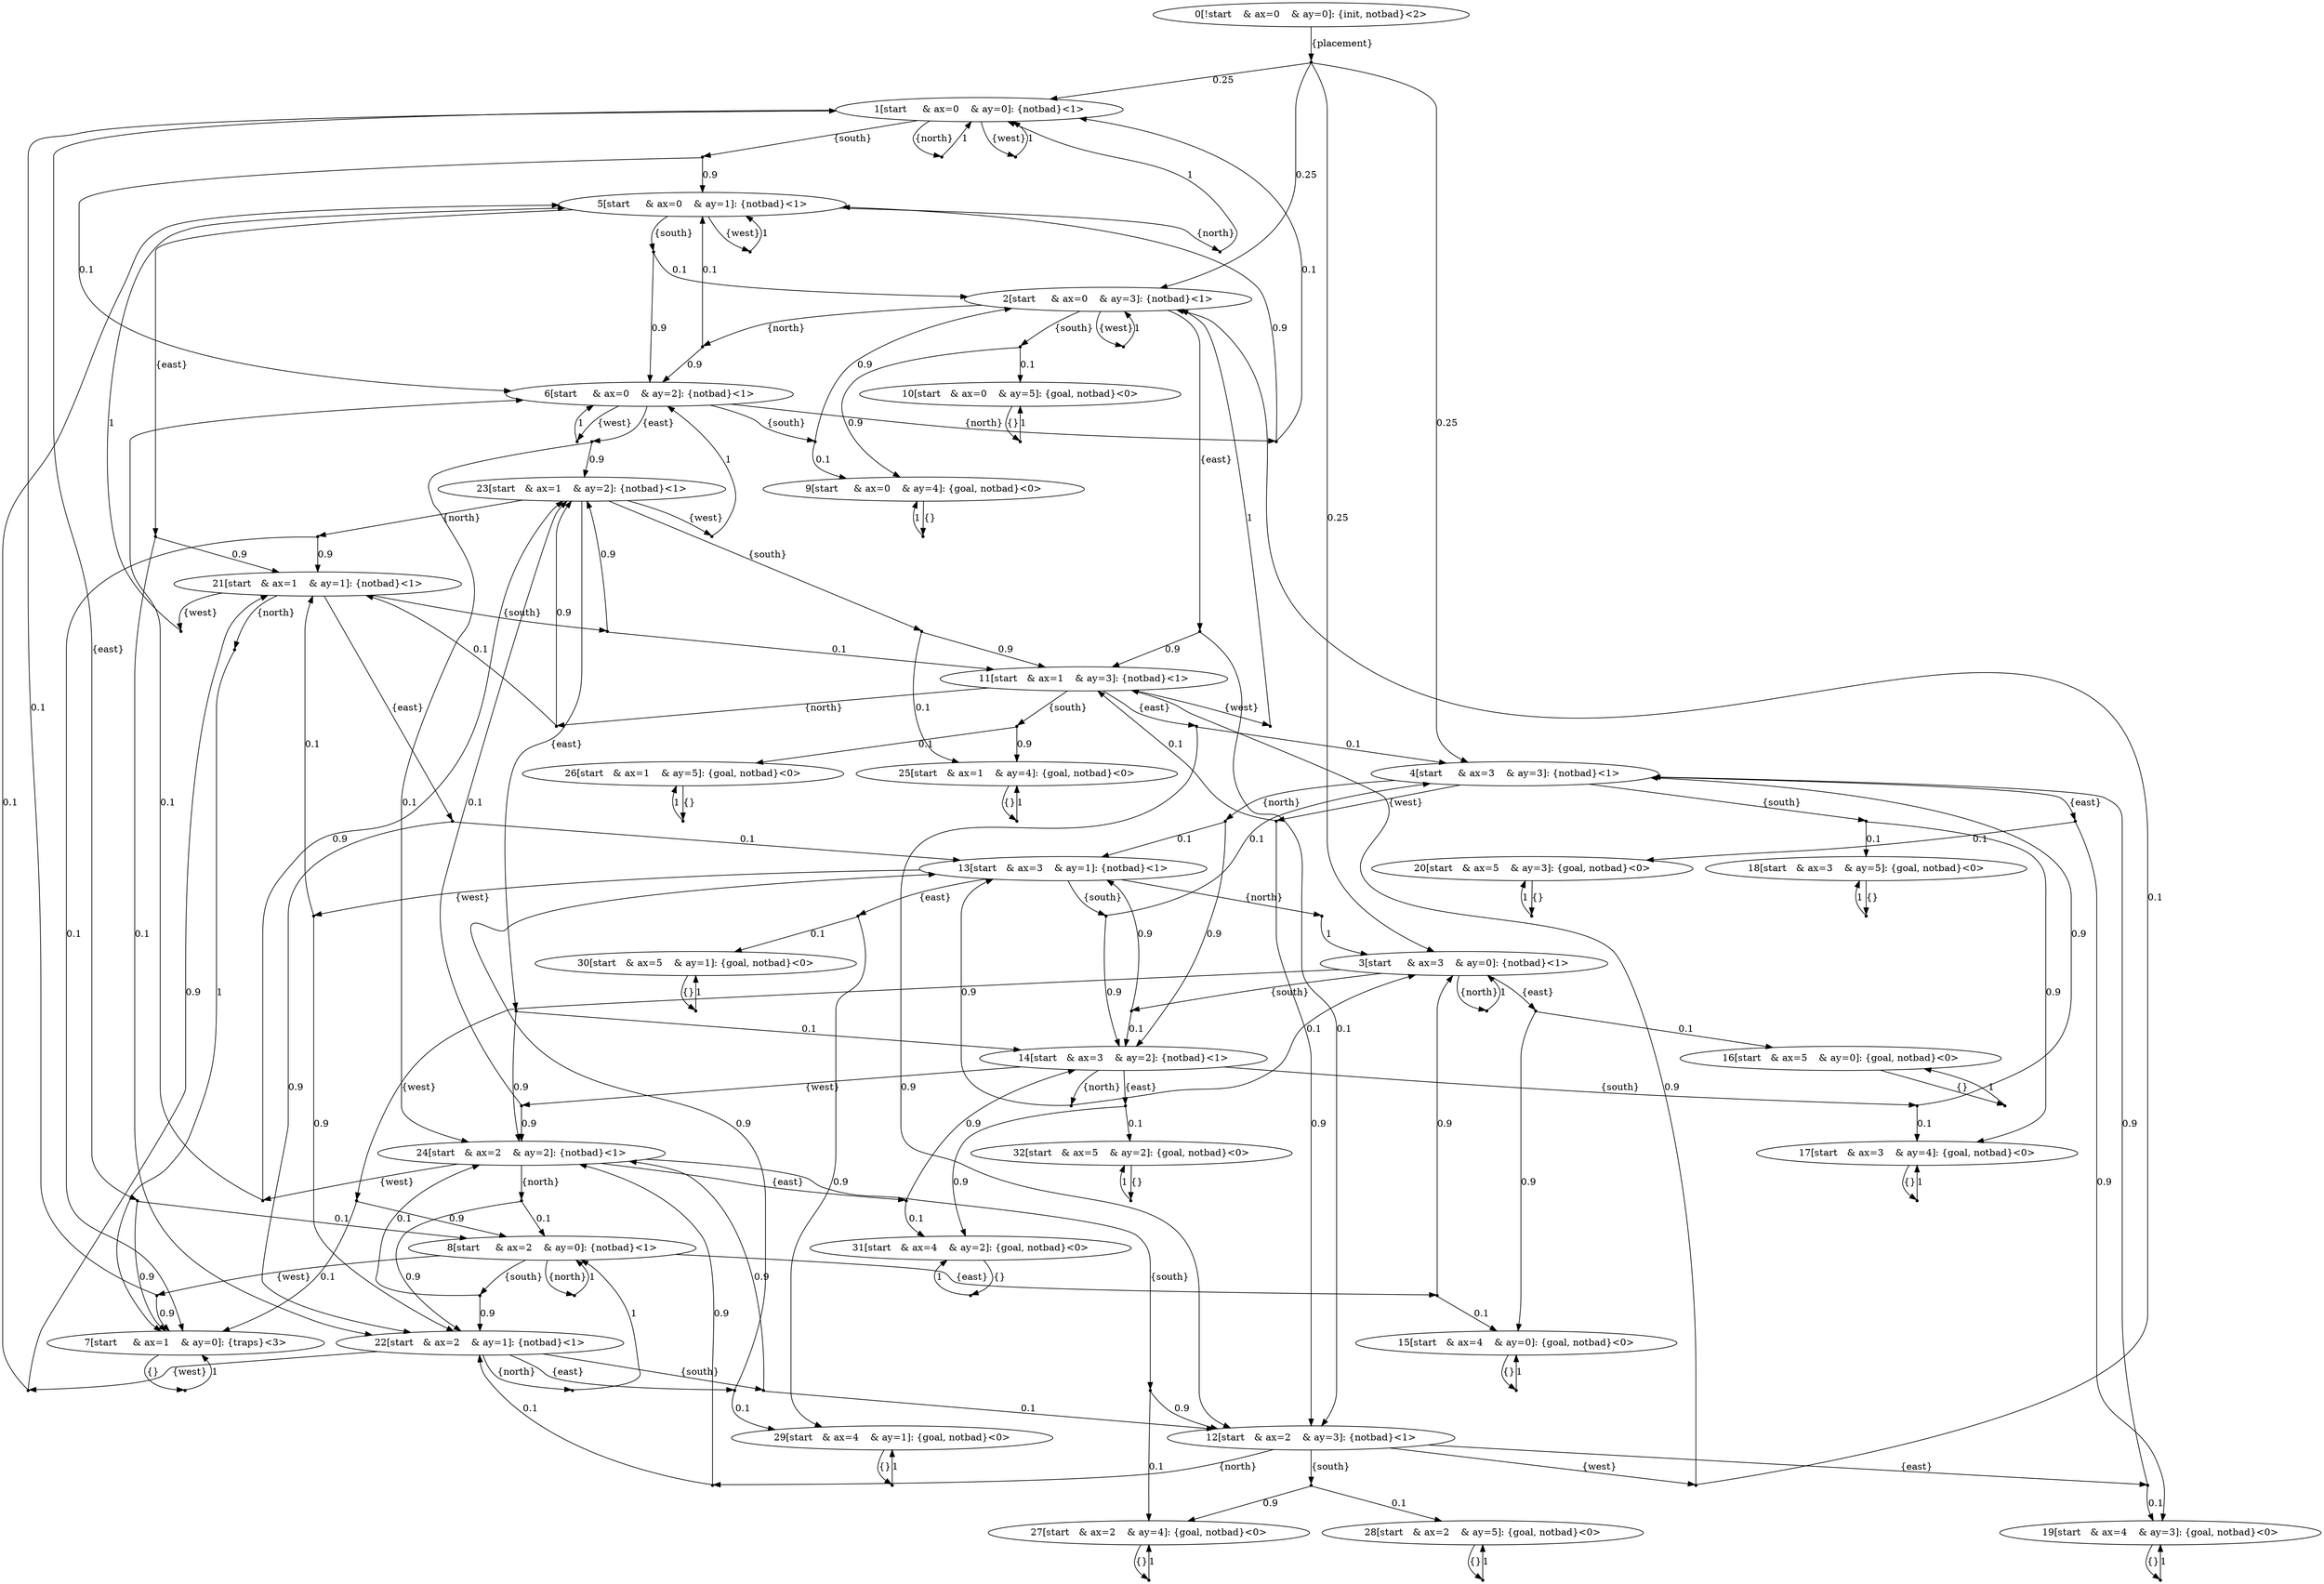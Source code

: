 digraph model {
	0 [ label = "0[!start	& ax=0	& ay=0]: {init, notbad}<2>" ];
	1 [ label = "1[start	& ax=0	& ay=0]: {notbad}<1>" ];
	2 [ label = "2[start	& ax=0	& ay=3]: {notbad}<1>" ];
	3 [ label = "3[start	& ax=3	& ay=0]: {notbad}<1>" ];
	4 [ label = "4[start	& ax=3	& ay=3]: {notbad}<1>" ];
	5 [ label = "5[start	& ax=0	& ay=1]: {notbad}<1>" ];
	6 [ label = "6[start	& ax=0	& ay=2]: {notbad}<1>" ];
	7 [ label = "7[start	& ax=1	& ay=0]: {traps}<3>" ];
	8 [ label = "8[start	& ax=2	& ay=0]: {notbad}<1>" ];
	9 [ label = "9[start	& ax=0	& ay=4]: {goal, notbad}<0>" ];
	10 [ label = "10[start	& ax=0	& ay=5]: {goal, notbad}<0>" ];
	11 [ label = "11[start	& ax=1	& ay=3]: {notbad}<1>" ];
	12 [ label = "12[start	& ax=2	& ay=3]: {notbad}<1>" ];
	13 [ label = "13[start	& ax=3	& ay=1]: {notbad}<1>" ];
	14 [ label = "14[start	& ax=3	& ay=2]: {notbad}<1>" ];
	15 [ label = "15[start	& ax=4	& ay=0]: {goal, notbad}<0>" ];
	16 [ label = "16[start	& ax=5	& ay=0]: {goal, notbad}<0>" ];
	17 [ label = "17[start	& ax=3	& ay=4]: {goal, notbad}<0>" ];
	18 [ label = "18[start	& ax=3	& ay=5]: {goal, notbad}<0>" ];
	19 [ label = "19[start	& ax=4	& ay=3]: {goal, notbad}<0>" ];
	20 [ label = "20[start	& ax=5	& ay=3]: {goal, notbad}<0>" ];
	21 [ label = "21[start	& ax=1	& ay=1]: {notbad}<1>" ];
	22 [ label = "22[start	& ax=2	& ay=1]: {notbad}<1>" ];
	23 [ label = "23[start	& ax=1	& ay=2]: {notbad}<1>" ];
	24 [ label = "24[start	& ax=2	& ay=2]: {notbad}<1>" ];
	25 [ label = "25[start	& ax=1	& ay=4]: {goal, notbad}<0>" ];
	26 [ label = "26[start	& ax=1	& ay=5]: {goal, notbad}<0>" ];
	27 [ label = "27[start	& ax=2	& ay=4]: {goal, notbad}<0>" ];
	28 [ label = "28[start	& ax=2	& ay=5]: {goal, notbad}<0>" ];
	29 [ label = "29[start	& ax=4	& ay=1]: {goal, notbad}<0>" ];
	30 [ label = "30[start	& ax=5	& ay=1]: {goal, notbad}<0>" ];
	31 [ label = "31[start	& ax=4	& ay=2]: {goal, notbad}<0>" ];
	32 [ label = "32[start	& ax=5	& ay=2]: {goal, notbad}<0>" ];
	"0c0" [shape = "point"];
	0 -> "0c0" [ label = "{placement}"]
;
	"0c0" -> 1 [ label= "0.25" ];
	"0c0" -> 2 [ label= "0.25" ];
	"0c0" -> 3 [ label= "0.25" ];
	"0c0" -> 4 [ label= "0.25" ];
	"1c0" [shape = "point"];
	1 -> "1c0" [ label = "{north}"]
;
	"1c0" -> 1 [ label= "1" ];
	"1c1" [shape = "point"];
	1 -> "1c1" [ label = "{south}"]
;
	"1c1" -> 5 [ label= "0.9" ];
	"1c1" -> 6 [ label= "0.1" ];
	"1c2" [shape = "point"];
	1 -> "1c2" [ label = "{east}"]
;
	"1c2" -> 7 [ label= "0.9" ];
	"1c2" -> 8 [ label= "0.1" ];
	"1c3" [shape = "point"];
	1 -> "1c3" [ label = "{west}"]
;
	"1c3" -> 1 [ label= "1" ];
	"2c0" [shape = "point"];
	2 -> "2c0" [ label = "{north}"]
;
	"2c0" -> 5 [ label= "0.1" ];
	"2c0" -> 6 [ label= "0.9" ];
	"2c1" [shape = "point"];
	2 -> "2c1" [ label = "{south}"]
;
	"2c1" -> 9 [ label= "0.9" ];
	"2c1" -> 10 [ label= "0.1" ];
	"2c2" [shape = "point"];
	2 -> "2c2" [ label = "{east}"]
;
	"2c2" -> 11 [ label= "0.9" ];
	"2c2" -> 12 [ label= "0.1" ];
	"2c3" [shape = "point"];
	2 -> "2c3" [ label = "{west}"]
;
	"2c3" -> 2 [ label= "1" ];
	"3c0" [shape = "point"];
	3 -> "3c0" [ label = "{north}"]
;
	"3c0" -> 3 [ label= "1" ];
	"3c1" [shape = "point"];
	3 -> "3c1" [ label = "{south}"]
;
	"3c1" -> 13 [ label= "0.9" ];
	"3c1" -> 14 [ label= "0.1" ];
	"3c2" [shape = "point"];
	3 -> "3c2" [ label = "{east}"]
;
	"3c2" -> 15 [ label= "0.9" ];
	"3c2" -> 16 [ label= "0.1" ];
	"3c3" [shape = "point"];
	3 -> "3c3" [ label = "{west}"]
;
	"3c3" -> 7 [ label= "0.1" ];
	"3c3" -> 8 [ label= "0.9" ];
	"4c0" [shape = "point"];
	4 -> "4c0" [ label = "{north}"]
;
	"4c0" -> 13 [ label= "0.1" ];
	"4c0" -> 14 [ label= "0.9" ];
	"4c1" [shape = "point"];
	4 -> "4c1" [ label = "{south}"]
;
	"4c1" -> 17 [ label= "0.9" ];
	"4c1" -> 18 [ label= "0.1" ];
	"4c2" [shape = "point"];
	4 -> "4c2" [ label = "{east}"]
;
	"4c2" -> 19 [ label= "0.9" ];
	"4c2" -> 20 [ label= "0.1" ];
	"4c3" [shape = "point"];
	4 -> "4c3" [ label = "{west}"]
;
	"4c3" -> 11 [ label= "0.1" ];
	"4c3" -> 12 [ label= "0.9" ];
	"5c0" [shape = "point"];
	5 -> "5c0" [ label = "{north}"]
;
	"5c0" -> 1 [ label= "1" ];
	"5c1" [shape = "point"];
	5 -> "5c1" [ label = "{south}"]
;
	"5c1" -> 2 [ label= "0.1" ];
	"5c1" -> 6 [ label= "0.9" ];
	"5c2" [shape = "point"];
	5 -> "5c2" [ label = "{east}"]
;
	"5c2" -> 21 [ label= "0.9" ];
	"5c2" -> 22 [ label= "0.1" ];
	"5c3" [shape = "point"];
	5 -> "5c3" [ label = "{west}"]
;
	"5c3" -> 5 [ label= "1" ];
	"6c0" [shape = "point"];
	6 -> "6c0" [ label = "{north}"]
;
	"6c0" -> 1 [ label= "0.1" ];
	"6c0" -> 5 [ label= "0.9" ];
	"6c1" [shape = "point"];
	6 -> "6c1" [ label = "{south}"]
;
	"6c1" -> 2 [ label= "0.9" ];
	"6c1" -> 9 [ label= "0.1" ];
	"6c2" [shape = "point"];
	6 -> "6c2" [ label = "{east}"]
;
	"6c2" -> 23 [ label= "0.9" ];
	"6c2" -> 24 [ label= "0.1" ];
	"6c3" [shape = "point"];
	6 -> "6c3" [ label = "{west}"]
;
	"6c3" -> 6 [ label= "1" ];
	"7c0" [shape = "point"];
	7 -> "7c0" [ label = "{}"]
;
	"7c0" -> 7 [ label= "1" ];
	"8c0" [shape = "point"];
	8 -> "8c0" [ label = "{north}"]
;
	"8c0" -> 8 [ label= "1" ];
	"8c1" [shape = "point"];
	8 -> "8c1" [ label = "{south}"]
;
	"8c1" -> 22 [ label= "0.9" ];
	"8c1" -> 24 [ label= "0.1" ];
	"8c2" [shape = "point"];
	8 -> "8c2" [ label = "{east}"]
;
	"8c2" -> 3 [ label= "0.9" ];
	"8c2" -> 15 [ label= "0.1" ];
	"8c3" [shape = "point"];
	8 -> "8c3" [ label = "{west}"]
;
	"8c3" -> 1 [ label= "0.1" ];
	"8c3" -> 7 [ label= "0.9" ];
	"9c0" [shape = "point"];
	9 -> "9c0" [ label = "{}"]
;
	"9c0" -> 9 [ label= "1" ];
	"10c0" [shape = "point"];
	10 -> "10c0" [ label = "{}"]
;
	"10c0" -> 10 [ label= "1" ];
	"11c0" [shape = "point"];
	11 -> "11c0" [ label = "{north}"]
;
	"11c0" -> 21 [ label= "0.1" ];
	"11c0" -> 23 [ label= "0.9" ];
	"11c1" [shape = "point"];
	11 -> "11c1" [ label = "{south}"]
;
	"11c1" -> 25 [ label= "0.9" ];
	"11c1" -> 26 [ label= "0.1" ];
	"11c2" [shape = "point"];
	11 -> "11c2" [ label = "{east}"]
;
	"11c2" -> 4 [ label= "0.1" ];
	"11c2" -> 12 [ label= "0.9" ];
	"11c3" [shape = "point"];
	11 -> "11c3" [ label = "{west}"]
;
	"11c3" -> 2 [ label= "1" ];
	"12c0" [shape = "point"];
	12 -> "12c0" [ label = "{north}"]
;
	"12c0" -> 22 [ label= "0.1" ];
	"12c0" -> 24 [ label= "0.9" ];
	"12c1" [shape = "point"];
	12 -> "12c1" [ label = "{south}"]
;
	"12c1" -> 27 [ label= "0.9" ];
	"12c1" -> 28 [ label= "0.1" ];
	"12c2" [shape = "point"];
	12 -> "12c2" [ label = "{east}"]
;
	"12c2" -> 4 [ label= "0.9" ];
	"12c2" -> 19 [ label= "0.1" ];
	"12c3" [shape = "point"];
	12 -> "12c3" [ label = "{west}"]
;
	"12c3" -> 2 [ label= "0.1" ];
	"12c3" -> 11 [ label= "0.9" ];
	"13c0" [shape = "point"];
	13 -> "13c0" [ label = "{north}"]
;
	"13c0" -> 3 [ label= "1" ];
	"13c1" [shape = "point"];
	13 -> "13c1" [ label = "{south}"]
;
	"13c1" -> 4 [ label= "0.1" ];
	"13c1" -> 14 [ label= "0.9" ];
	"13c2" [shape = "point"];
	13 -> "13c2" [ label = "{east}"]
;
	"13c2" -> 29 [ label= "0.9" ];
	"13c2" -> 30 [ label= "0.1" ];
	"13c3" [shape = "point"];
	13 -> "13c3" [ label = "{west}"]
;
	"13c3" -> 21 [ label= "0.1" ];
	"13c3" -> 22 [ label= "0.9" ];
	"14c0" [shape = "point"];
	14 -> "14c0" [ label = "{north}"]
;
	"14c0" -> 3 [ label= "0.1" ];
	"14c0" -> 13 [ label= "0.9" ];
	"14c1" [shape = "point"];
	14 -> "14c1" [ label = "{south}"]
;
	"14c1" -> 4 [ label= "0.9" ];
	"14c1" -> 17 [ label= "0.1" ];
	"14c2" [shape = "point"];
	14 -> "14c2" [ label = "{east}"]
;
	"14c2" -> 31 [ label= "0.9" ];
	"14c2" -> 32 [ label= "0.1" ];
	"14c3" [shape = "point"];
	14 -> "14c3" [ label = "{west}"]
;
	"14c3" -> 23 [ label= "0.1" ];
	"14c3" -> 24 [ label= "0.9" ];
	"15c0" [shape = "point"];
	15 -> "15c0" [ label = "{}"]
;
	"15c0" -> 15 [ label= "1" ];
	"16c0" [shape = "point"];
	16 -> "16c0" [ label = "{}"]
;
	"16c0" -> 16 [ label= "1" ];
	"17c0" [shape = "point"];
	17 -> "17c0" [ label = "{}"]
;
	"17c0" -> 17 [ label= "1" ];
	"18c0" [shape = "point"];
	18 -> "18c0" [ label = "{}"]
;
	"18c0" -> 18 [ label= "1" ];
	"19c0" [shape = "point"];
	19 -> "19c0" [ label = "{}"]
;
	"19c0" -> 19 [ label= "1" ];
	"20c0" [shape = "point"];
	20 -> "20c0" [ label = "{}"]
;
	"20c0" -> 20 [ label= "1" ];
	"21c0" [shape = "point"];
	21 -> "21c0" [ label = "{north}"]
;
	"21c0" -> 7 [ label= "1" ];
	"21c1" [shape = "point"];
	21 -> "21c1" [ label = "{south}"]
;
	"21c1" -> 11 [ label= "0.1" ];
	"21c1" -> 23 [ label= "0.9" ];
	"21c2" [shape = "point"];
	21 -> "21c2" [ label = "{east}"]
;
	"21c2" -> 13 [ label= "0.1" ];
	"21c2" -> 22 [ label= "0.9" ];
	"21c3" [shape = "point"];
	21 -> "21c3" [ label = "{west}"]
;
	"21c3" -> 5 [ label= "1" ];
	"22c0" [shape = "point"];
	22 -> "22c0" [ label = "{north}"]
;
	"22c0" -> 8 [ label= "1" ];
	"22c1" [shape = "point"];
	22 -> "22c1" [ label = "{south}"]
;
	"22c1" -> 12 [ label= "0.1" ];
	"22c1" -> 24 [ label= "0.9" ];
	"22c2" [shape = "point"];
	22 -> "22c2" [ label = "{east}"]
;
	"22c2" -> 13 [ label= "0.9" ];
	"22c2" -> 29 [ label= "0.1" ];
	"22c3" [shape = "point"];
	22 -> "22c3" [ label = "{west}"]
;
	"22c3" -> 5 [ label= "0.1" ];
	"22c3" -> 21 [ label= "0.9" ];
	"23c0" [shape = "point"];
	23 -> "23c0" [ label = "{north}"]
;
	"23c0" -> 7 [ label= "0.1" ];
	"23c0" -> 21 [ label= "0.9" ];
	"23c1" [shape = "point"];
	23 -> "23c1" [ label = "{south}"]
;
	"23c1" -> 11 [ label= "0.9" ];
	"23c1" -> 25 [ label= "0.1" ];
	"23c2" [shape = "point"];
	23 -> "23c2" [ label = "{east}"]
;
	"23c2" -> 14 [ label= "0.1" ];
	"23c2" -> 24 [ label= "0.9" ];
	"23c3" [shape = "point"];
	23 -> "23c3" [ label = "{west}"]
;
	"23c3" -> 6 [ label= "1" ];
	"24c0" [shape = "point"];
	24 -> "24c0" [ label = "{north}"]
;
	"24c0" -> 8 [ label= "0.1" ];
	"24c0" -> 22 [ label= "0.9" ];
	"24c1" [shape = "point"];
	24 -> "24c1" [ label = "{south}"]
;
	"24c1" -> 12 [ label= "0.9" ];
	"24c1" -> 27 [ label= "0.1" ];
	"24c2" [shape = "point"];
	24 -> "24c2" [ label = "{east}"]
;
	"24c2" -> 14 [ label= "0.9" ];
	"24c2" -> 31 [ label= "0.1" ];
	"24c3" [shape = "point"];
	24 -> "24c3" [ label = "{west}"]
;
	"24c3" -> 6 [ label= "0.1" ];
	"24c3" -> 23 [ label= "0.9" ];
	"25c0" [shape = "point"];
	25 -> "25c0" [ label = "{}"]
;
	"25c0" -> 25 [ label= "1" ];
	"26c0" [shape = "point"];
	26 -> "26c0" [ label = "{}"]
;
	"26c0" -> 26 [ label= "1" ];
	"27c0" [shape = "point"];
	27 -> "27c0" [ label = "{}"]
;
	"27c0" -> 27 [ label= "1" ];
	"28c0" [shape = "point"];
	28 -> "28c0" [ label = "{}"]
;
	"28c0" -> 28 [ label= "1" ];
	"29c0" [shape = "point"];
	29 -> "29c0" [ label = "{}"]
;
	"29c0" -> 29 [ label= "1" ];
	"30c0" [shape = "point"];
	30 -> "30c0" [ label = "{}"]
;
	"30c0" -> 30 [ label= "1" ];
	"31c0" [shape = "point"];
	31 -> "31c0" [ label = "{}"]
;
	"31c0" -> 31 [ label= "1" ];
	"32c0" [shape = "point"];
	32 -> "32c0" [ label = "{}"]
;
	"32c0" -> 32 [ label= "1" ];
}
